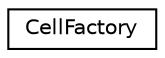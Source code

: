 digraph "Graphical Class Hierarchy"
{
  edge [fontname="Helvetica",fontsize="10",labelfontname="Helvetica",labelfontsize="10"];
  node [fontname="Helvetica",fontsize="10",shape=record];
  rankdir="LR";
  Node0 [label="CellFactory",height=0.2,width=0.4,color="black", fillcolor="white", style="filled",URL="$d1/d80/classCellFactory.html"];
}

